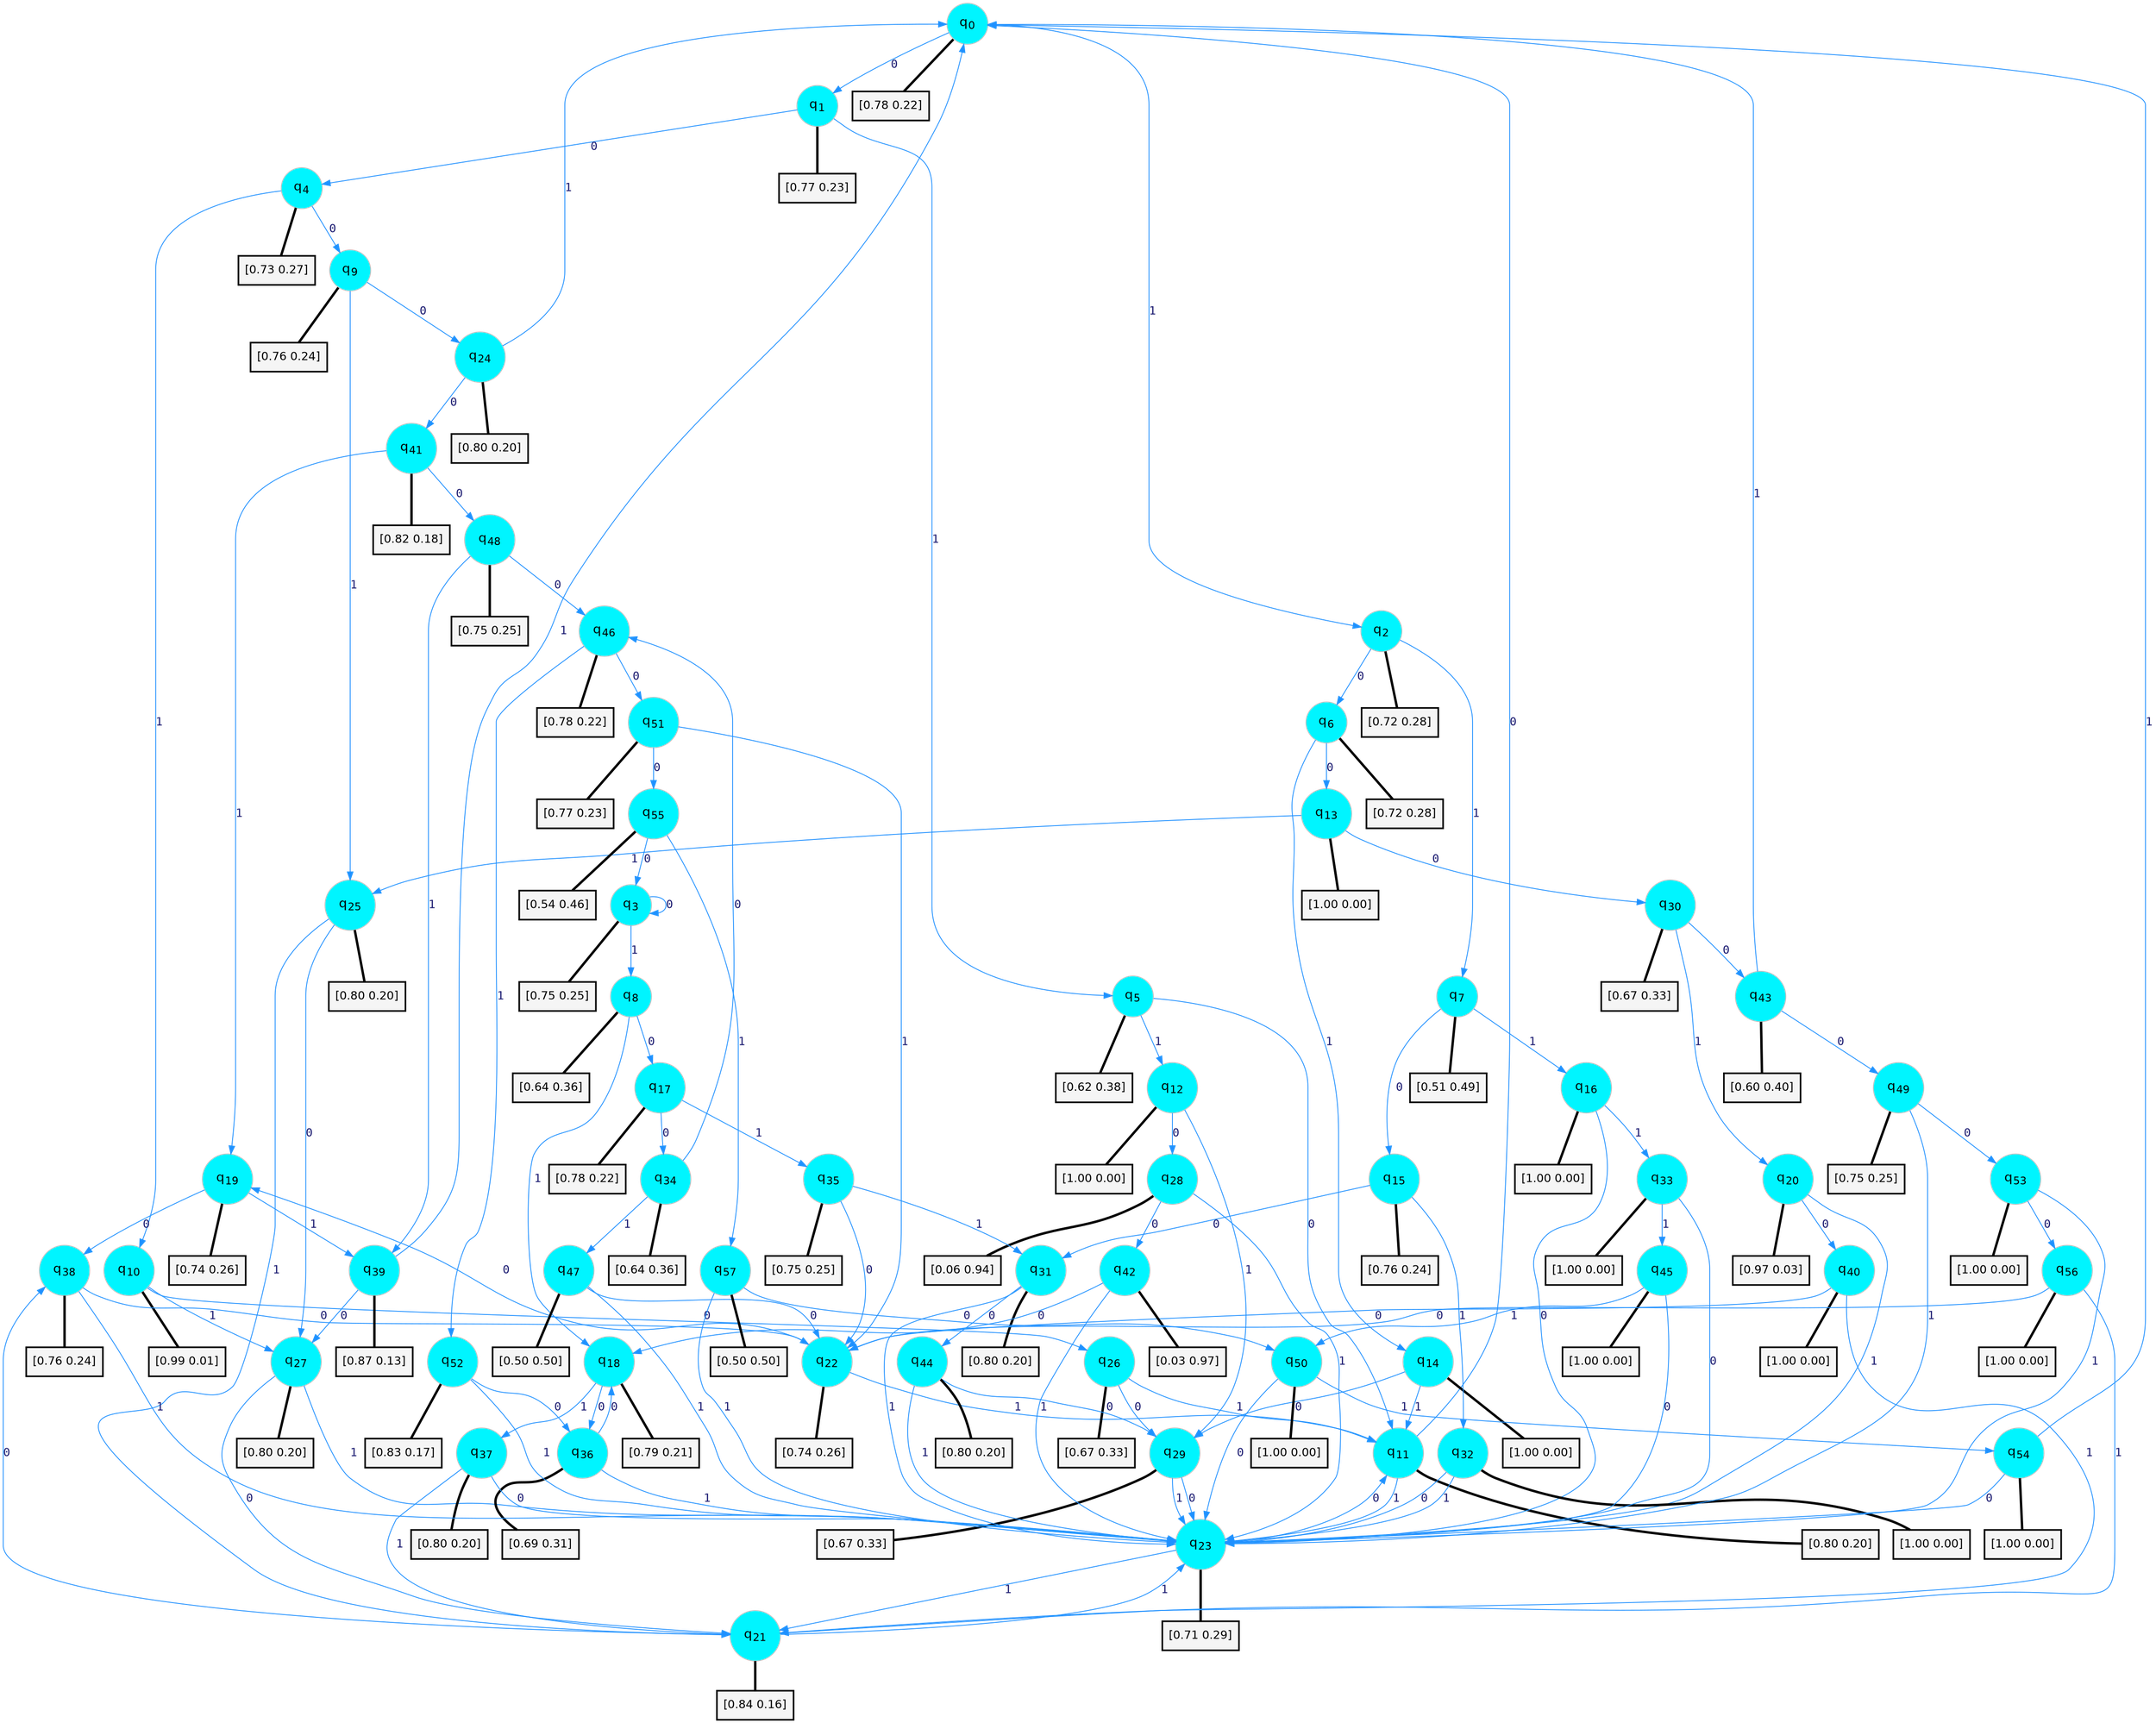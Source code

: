 digraph G {
graph [
bgcolor=transparent, dpi=300, rankdir=TD, size="40,25"];
node [
color=gray, fillcolor=turquoise1, fontcolor=black, fontname=Helvetica, fontsize=16, fontweight=bold, shape=circle, style=filled];
edge [
arrowsize=1, color=dodgerblue1, fontcolor=midnightblue, fontname=courier, fontweight=bold, penwidth=1, style=solid, weight=20];
0[label=<q<SUB>0</SUB>>];
1[label=<q<SUB>1</SUB>>];
2[label=<q<SUB>2</SUB>>];
3[label=<q<SUB>3</SUB>>];
4[label=<q<SUB>4</SUB>>];
5[label=<q<SUB>5</SUB>>];
6[label=<q<SUB>6</SUB>>];
7[label=<q<SUB>7</SUB>>];
8[label=<q<SUB>8</SUB>>];
9[label=<q<SUB>9</SUB>>];
10[label=<q<SUB>10</SUB>>];
11[label=<q<SUB>11</SUB>>];
12[label=<q<SUB>12</SUB>>];
13[label=<q<SUB>13</SUB>>];
14[label=<q<SUB>14</SUB>>];
15[label=<q<SUB>15</SUB>>];
16[label=<q<SUB>16</SUB>>];
17[label=<q<SUB>17</SUB>>];
18[label=<q<SUB>18</SUB>>];
19[label=<q<SUB>19</SUB>>];
20[label=<q<SUB>20</SUB>>];
21[label=<q<SUB>21</SUB>>];
22[label=<q<SUB>22</SUB>>];
23[label=<q<SUB>23</SUB>>];
24[label=<q<SUB>24</SUB>>];
25[label=<q<SUB>25</SUB>>];
26[label=<q<SUB>26</SUB>>];
27[label=<q<SUB>27</SUB>>];
28[label=<q<SUB>28</SUB>>];
29[label=<q<SUB>29</SUB>>];
30[label=<q<SUB>30</SUB>>];
31[label=<q<SUB>31</SUB>>];
32[label=<q<SUB>32</SUB>>];
33[label=<q<SUB>33</SUB>>];
34[label=<q<SUB>34</SUB>>];
35[label=<q<SUB>35</SUB>>];
36[label=<q<SUB>36</SUB>>];
37[label=<q<SUB>37</SUB>>];
38[label=<q<SUB>38</SUB>>];
39[label=<q<SUB>39</SUB>>];
40[label=<q<SUB>40</SUB>>];
41[label=<q<SUB>41</SUB>>];
42[label=<q<SUB>42</SUB>>];
43[label=<q<SUB>43</SUB>>];
44[label=<q<SUB>44</SUB>>];
45[label=<q<SUB>45</SUB>>];
46[label=<q<SUB>46</SUB>>];
47[label=<q<SUB>47</SUB>>];
48[label=<q<SUB>48</SUB>>];
49[label=<q<SUB>49</SUB>>];
50[label=<q<SUB>50</SUB>>];
51[label=<q<SUB>51</SUB>>];
52[label=<q<SUB>52</SUB>>];
53[label=<q<SUB>53</SUB>>];
54[label=<q<SUB>54</SUB>>];
55[label=<q<SUB>55</SUB>>];
56[label=<q<SUB>56</SUB>>];
57[label=<q<SUB>57</SUB>>];
58[label="[0.78 0.22]", shape=box,fontcolor=black, fontname=Helvetica, fontsize=14, penwidth=2, fillcolor=whitesmoke,color=black];
59[label="[0.77 0.23]", shape=box,fontcolor=black, fontname=Helvetica, fontsize=14, penwidth=2, fillcolor=whitesmoke,color=black];
60[label="[0.72 0.28]", shape=box,fontcolor=black, fontname=Helvetica, fontsize=14, penwidth=2, fillcolor=whitesmoke,color=black];
61[label="[0.75 0.25]", shape=box,fontcolor=black, fontname=Helvetica, fontsize=14, penwidth=2, fillcolor=whitesmoke,color=black];
62[label="[0.73 0.27]", shape=box,fontcolor=black, fontname=Helvetica, fontsize=14, penwidth=2, fillcolor=whitesmoke,color=black];
63[label="[0.62 0.38]", shape=box,fontcolor=black, fontname=Helvetica, fontsize=14, penwidth=2, fillcolor=whitesmoke,color=black];
64[label="[0.72 0.28]", shape=box,fontcolor=black, fontname=Helvetica, fontsize=14, penwidth=2, fillcolor=whitesmoke,color=black];
65[label="[0.51 0.49]", shape=box,fontcolor=black, fontname=Helvetica, fontsize=14, penwidth=2, fillcolor=whitesmoke,color=black];
66[label="[0.64 0.36]", shape=box,fontcolor=black, fontname=Helvetica, fontsize=14, penwidth=2, fillcolor=whitesmoke,color=black];
67[label="[0.76 0.24]", shape=box,fontcolor=black, fontname=Helvetica, fontsize=14, penwidth=2, fillcolor=whitesmoke,color=black];
68[label="[0.99 0.01]", shape=box,fontcolor=black, fontname=Helvetica, fontsize=14, penwidth=2, fillcolor=whitesmoke,color=black];
69[label="[0.80 0.20]", shape=box,fontcolor=black, fontname=Helvetica, fontsize=14, penwidth=2, fillcolor=whitesmoke,color=black];
70[label="[1.00 0.00]", shape=box,fontcolor=black, fontname=Helvetica, fontsize=14, penwidth=2, fillcolor=whitesmoke,color=black];
71[label="[1.00 0.00]", shape=box,fontcolor=black, fontname=Helvetica, fontsize=14, penwidth=2, fillcolor=whitesmoke,color=black];
72[label="[1.00 0.00]", shape=box,fontcolor=black, fontname=Helvetica, fontsize=14, penwidth=2, fillcolor=whitesmoke,color=black];
73[label="[0.76 0.24]", shape=box,fontcolor=black, fontname=Helvetica, fontsize=14, penwidth=2, fillcolor=whitesmoke,color=black];
74[label="[1.00 0.00]", shape=box,fontcolor=black, fontname=Helvetica, fontsize=14, penwidth=2, fillcolor=whitesmoke,color=black];
75[label="[0.78 0.22]", shape=box,fontcolor=black, fontname=Helvetica, fontsize=14, penwidth=2, fillcolor=whitesmoke,color=black];
76[label="[0.79 0.21]", shape=box,fontcolor=black, fontname=Helvetica, fontsize=14, penwidth=2, fillcolor=whitesmoke,color=black];
77[label="[0.74 0.26]", shape=box,fontcolor=black, fontname=Helvetica, fontsize=14, penwidth=2, fillcolor=whitesmoke,color=black];
78[label="[0.97 0.03]", shape=box,fontcolor=black, fontname=Helvetica, fontsize=14, penwidth=2, fillcolor=whitesmoke,color=black];
79[label="[0.84 0.16]", shape=box,fontcolor=black, fontname=Helvetica, fontsize=14, penwidth=2, fillcolor=whitesmoke,color=black];
80[label="[0.74 0.26]", shape=box,fontcolor=black, fontname=Helvetica, fontsize=14, penwidth=2, fillcolor=whitesmoke,color=black];
81[label="[0.71 0.29]", shape=box,fontcolor=black, fontname=Helvetica, fontsize=14, penwidth=2, fillcolor=whitesmoke,color=black];
82[label="[0.80 0.20]", shape=box,fontcolor=black, fontname=Helvetica, fontsize=14, penwidth=2, fillcolor=whitesmoke,color=black];
83[label="[0.80 0.20]", shape=box,fontcolor=black, fontname=Helvetica, fontsize=14, penwidth=2, fillcolor=whitesmoke,color=black];
84[label="[0.67 0.33]", shape=box,fontcolor=black, fontname=Helvetica, fontsize=14, penwidth=2, fillcolor=whitesmoke,color=black];
85[label="[0.80 0.20]", shape=box,fontcolor=black, fontname=Helvetica, fontsize=14, penwidth=2, fillcolor=whitesmoke,color=black];
86[label="[0.06 0.94]", shape=box,fontcolor=black, fontname=Helvetica, fontsize=14, penwidth=2, fillcolor=whitesmoke,color=black];
87[label="[0.67 0.33]", shape=box,fontcolor=black, fontname=Helvetica, fontsize=14, penwidth=2, fillcolor=whitesmoke,color=black];
88[label="[0.67 0.33]", shape=box,fontcolor=black, fontname=Helvetica, fontsize=14, penwidth=2, fillcolor=whitesmoke,color=black];
89[label="[0.80 0.20]", shape=box,fontcolor=black, fontname=Helvetica, fontsize=14, penwidth=2, fillcolor=whitesmoke,color=black];
90[label="[1.00 0.00]", shape=box,fontcolor=black, fontname=Helvetica, fontsize=14, penwidth=2, fillcolor=whitesmoke,color=black];
91[label="[1.00 0.00]", shape=box,fontcolor=black, fontname=Helvetica, fontsize=14, penwidth=2, fillcolor=whitesmoke,color=black];
92[label="[0.64 0.36]", shape=box,fontcolor=black, fontname=Helvetica, fontsize=14, penwidth=2, fillcolor=whitesmoke,color=black];
93[label="[0.75 0.25]", shape=box,fontcolor=black, fontname=Helvetica, fontsize=14, penwidth=2, fillcolor=whitesmoke,color=black];
94[label="[0.69 0.31]", shape=box,fontcolor=black, fontname=Helvetica, fontsize=14, penwidth=2, fillcolor=whitesmoke,color=black];
95[label="[0.80 0.20]", shape=box,fontcolor=black, fontname=Helvetica, fontsize=14, penwidth=2, fillcolor=whitesmoke,color=black];
96[label="[0.76 0.24]", shape=box,fontcolor=black, fontname=Helvetica, fontsize=14, penwidth=2, fillcolor=whitesmoke,color=black];
97[label="[0.87 0.13]", shape=box,fontcolor=black, fontname=Helvetica, fontsize=14, penwidth=2, fillcolor=whitesmoke,color=black];
98[label="[1.00 0.00]", shape=box,fontcolor=black, fontname=Helvetica, fontsize=14, penwidth=2, fillcolor=whitesmoke,color=black];
99[label="[0.82 0.18]", shape=box,fontcolor=black, fontname=Helvetica, fontsize=14, penwidth=2, fillcolor=whitesmoke,color=black];
100[label="[0.03 0.97]", shape=box,fontcolor=black, fontname=Helvetica, fontsize=14, penwidth=2, fillcolor=whitesmoke,color=black];
101[label="[0.60 0.40]", shape=box,fontcolor=black, fontname=Helvetica, fontsize=14, penwidth=2, fillcolor=whitesmoke,color=black];
102[label="[0.80 0.20]", shape=box,fontcolor=black, fontname=Helvetica, fontsize=14, penwidth=2, fillcolor=whitesmoke,color=black];
103[label="[1.00 0.00]", shape=box,fontcolor=black, fontname=Helvetica, fontsize=14, penwidth=2, fillcolor=whitesmoke,color=black];
104[label="[0.78 0.22]", shape=box,fontcolor=black, fontname=Helvetica, fontsize=14, penwidth=2, fillcolor=whitesmoke,color=black];
105[label="[0.50 0.50]", shape=box,fontcolor=black, fontname=Helvetica, fontsize=14, penwidth=2, fillcolor=whitesmoke,color=black];
106[label="[0.75 0.25]", shape=box,fontcolor=black, fontname=Helvetica, fontsize=14, penwidth=2, fillcolor=whitesmoke,color=black];
107[label="[0.75 0.25]", shape=box,fontcolor=black, fontname=Helvetica, fontsize=14, penwidth=2, fillcolor=whitesmoke,color=black];
108[label="[1.00 0.00]", shape=box,fontcolor=black, fontname=Helvetica, fontsize=14, penwidth=2, fillcolor=whitesmoke,color=black];
109[label="[0.77 0.23]", shape=box,fontcolor=black, fontname=Helvetica, fontsize=14, penwidth=2, fillcolor=whitesmoke,color=black];
110[label="[0.83 0.17]", shape=box,fontcolor=black, fontname=Helvetica, fontsize=14, penwidth=2, fillcolor=whitesmoke,color=black];
111[label="[1.00 0.00]", shape=box,fontcolor=black, fontname=Helvetica, fontsize=14, penwidth=2, fillcolor=whitesmoke,color=black];
112[label="[1.00 0.00]", shape=box,fontcolor=black, fontname=Helvetica, fontsize=14, penwidth=2, fillcolor=whitesmoke,color=black];
113[label="[0.54 0.46]", shape=box,fontcolor=black, fontname=Helvetica, fontsize=14, penwidth=2, fillcolor=whitesmoke,color=black];
114[label="[1.00 0.00]", shape=box,fontcolor=black, fontname=Helvetica, fontsize=14, penwidth=2, fillcolor=whitesmoke,color=black];
115[label="[0.50 0.50]", shape=box,fontcolor=black, fontname=Helvetica, fontsize=14, penwidth=2, fillcolor=whitesmoke,color=black];
0->1 [label=0];
0->2 [label=1];
0->58 [arrowhead=none, penwidth=3,color=black];
1->4 [label=0];
1->5 [label=1];
1->59 [arrowhead=none, penwidth=3,color=black];
2->6 [label=0];
2->7 [label=1];
2->60 [arrowhead=none, penwidth=3,color=black];
3->3 [label=0];
3->8 [label=1];
3->61 [arrowhead=none, penwidth=3,color=black];
4->9 [label=0];
4->10 [label=1];
4->62 [arrowhead=none, penwidth=3,color=black];
5->11 [label=0];
5->12 [label=1];
5->63 [arrowhead=none, penwidth=3,color=black];
6->13 [label=0];
6->14 [label=1];
6->64 [arrowhead=none, penwidth=3,color=black];
7->15 [label=0];
7->16 [label=1];
7->65 [arrowhead=none, penwidth=3,color=black];
8->17 [label=0];
8->18 [label=1];
8->66 [arrowhead=none, penwidth=3,color=black];
9->24 [label=0];
9->25 [label=1];
9->67 [arrowhead=none, penwidth=3,color=black];
10->26 [label=0];
10->27 [label=1];
10->68 [arrowhead=none, penwidth=3,color=black];
11->0 [label=0];
11->23 [label=1];
11->69 [arrowhead=none, penwidth=3,color=black];
12->28 [label=0];
12->29 [label=1];
12->70 [arrowhead=none, penwidth=3,color=black];
13->30 [label=0];
13->25 [label=1];
13->71 [arrowhead=none, penwidth=3,color=black];
14->29 [label=0];
14->11 [label=1];
14->72 [arrowhead=none, penwidth=3,color=black];
15->31 [label=0];
15->32 [label=1];
15->73 [arrowhead=none, penwidth=3,color=black];
16->23 [label=0];
16->33 [label=1];
16->74 [arrowhead=none, penwidth=3,color=black];
17->34 [label=0];
17->35 [label=1];
17->75 [arrowhead=none, penwidth=3,color=black];
18->36 [label=0];
18->37 [label=1];
18->76 [arrowhead=none, penwidth=3,color=black];
19->38 [label=0];
19->39 [label=1];
19->77 [arrowhead=none, penwidth=3,color=black];
20->40 [label=0];
20->23 [label=1];
20->78 [arrowhead=none, penwidth=3,color=black];
21->38 [label=0];
21->23 [label=1];
21->79 [arrowhead=none, penwidth=3,color=black];
22->19 [label=0];
22->11 [label=1];
22->80 [arrowhead=none, penwidth=3,color=black];
23->11 [label=0];
23->21 [label=1];
23->81 [arrowhead=none, penwidth=3,color=black];
24->41 [label=0];
24->0 [label=1];
24->82 [arrowhead=none, penwidth=3,color=black];
25->27 [label=0];
25->21 [label=1];
25->83 [arrowhead=none, penwidth=3,color=black];
26->29 [label=0];
26->11 [label=1];
26->84 [arrowhead=none, penwidth=3,color=black];
27->21 [label=0];
27->23 [label=1];
27->85 [arrowhead=none, penwidth=3,color=black];
28->42 [label=0];
28->23 [label=1];
28->86 [arrowhead=none, penwidth=3,color=black];
29->23 [label=0];
29->23 [label=1];
29->87 [arrowhead=none, penwidth=3,color=black];
30->43 [label=0];
30->20 [label=1];
30->88 [arrowhead=none, penwidth=3,color=black];
31->44 [label=0];
31->23 [label=1];
31->89 [arrowhead=none, penwidth=3,color=black];
32->23 [label=0];
32->23 [label=1];
32->90 [arrowhead=none, penwidth=3,color=black];
33->23 [label=0];
33->45 [label=1];
33->91 [arrowhead=none, penwidth=3,color=black];
34->46 [label=0];
34->47 [label=1];
34->92 [arrowhead=none, penwidth=3,color=black];
35->22 [label=0];
35->31 [label=1];
35->93 [arrowhead=none, penwidth=3,color=black];
36->18 [label=0];
36->23 [label=1];
36->94 [arrowhead=none, penwidth=3,color=black];
37->23 [label=0];
37->21 [label=1];
37->95 [arrowhead=none, penwidth=3,color=black];
38->22 [label=0];
38->23 [label=1];
38->96 [arrowhead=none, penwidth=3,color=black];
39->27 [label=0];
39->0 [label=1];
39->97 [arrowhead=none, penwidth=3,color=black];
40->22 [label=0];
40->21 [label=1];
40->98 [arrowhead=none, penwidth=3,color=black];
41->48 [label=0];
41->19 [label=1];
41->99 [arrowhead=none, penwidth=3,color=black];
42->18 [label=0];
42->23 [label=1];
42->100 [arrowhead=none, penwidth=3,color=black];
43->49 [label=0];
43->0 [label=1];
43->101 [arrowhead=none, penwidth=3,color=black];
44->29 [label=0];
44->23 [label=1];
44->102 [arrowhead=none, penwidth=3,color=black];
45->23 [label=0];
45->50 [label=1];
45->103 [arrowhead=none, penwidth=3,color=black];
46->51 [label=0];
46->52 [label=1];
46->104 [arrowhead=none, penwidth=3,color=black];
47->22 [label=0];
47->23 [label=1];
47->105 [arrowhead=none, penwidth=3,color=black];
48->46 [label=0];
48->39 [label=1];
48->106 [arrowhead=none, penwidth=3,color=black];
49->53 [label=0];
49->23 [label=1];
49->107 [arrowhead=none, penwidth=3,color=black];
50->23 [label=0];
50->54 [label=1];
50->108 [arrowhead=none, penwidth=3,color=black];
51->55 [label=0];
51->22 [label=1];
51->109 [arrowhead=none, penwidth=3,color=black];
52->36 [label=0];
52->23 [label=1];
52->110 [arrowhead=none, penwidth=3,color=black];
53->56 [label=0];
53->23 [label=1];
53->111 [arrowhead=none, penwidth=3,color=black];
54->23 [label=0];
54->0 [label=1];
54->112 [arrowhead=none, penwidth=3,color=black];
55->3 [label=0];
55->57 [label=1];
55->113 [arrowhead=none, penwidth=3,color=black];
56->22 [label=0];
56->21 [label=1];
56->114 [arrowhead=none, penwidth=3,color=black];
57->50 [label=0];
57->23 [label=1];
57->115 [arrowhead=none, penwidth=3,color=black];
}
